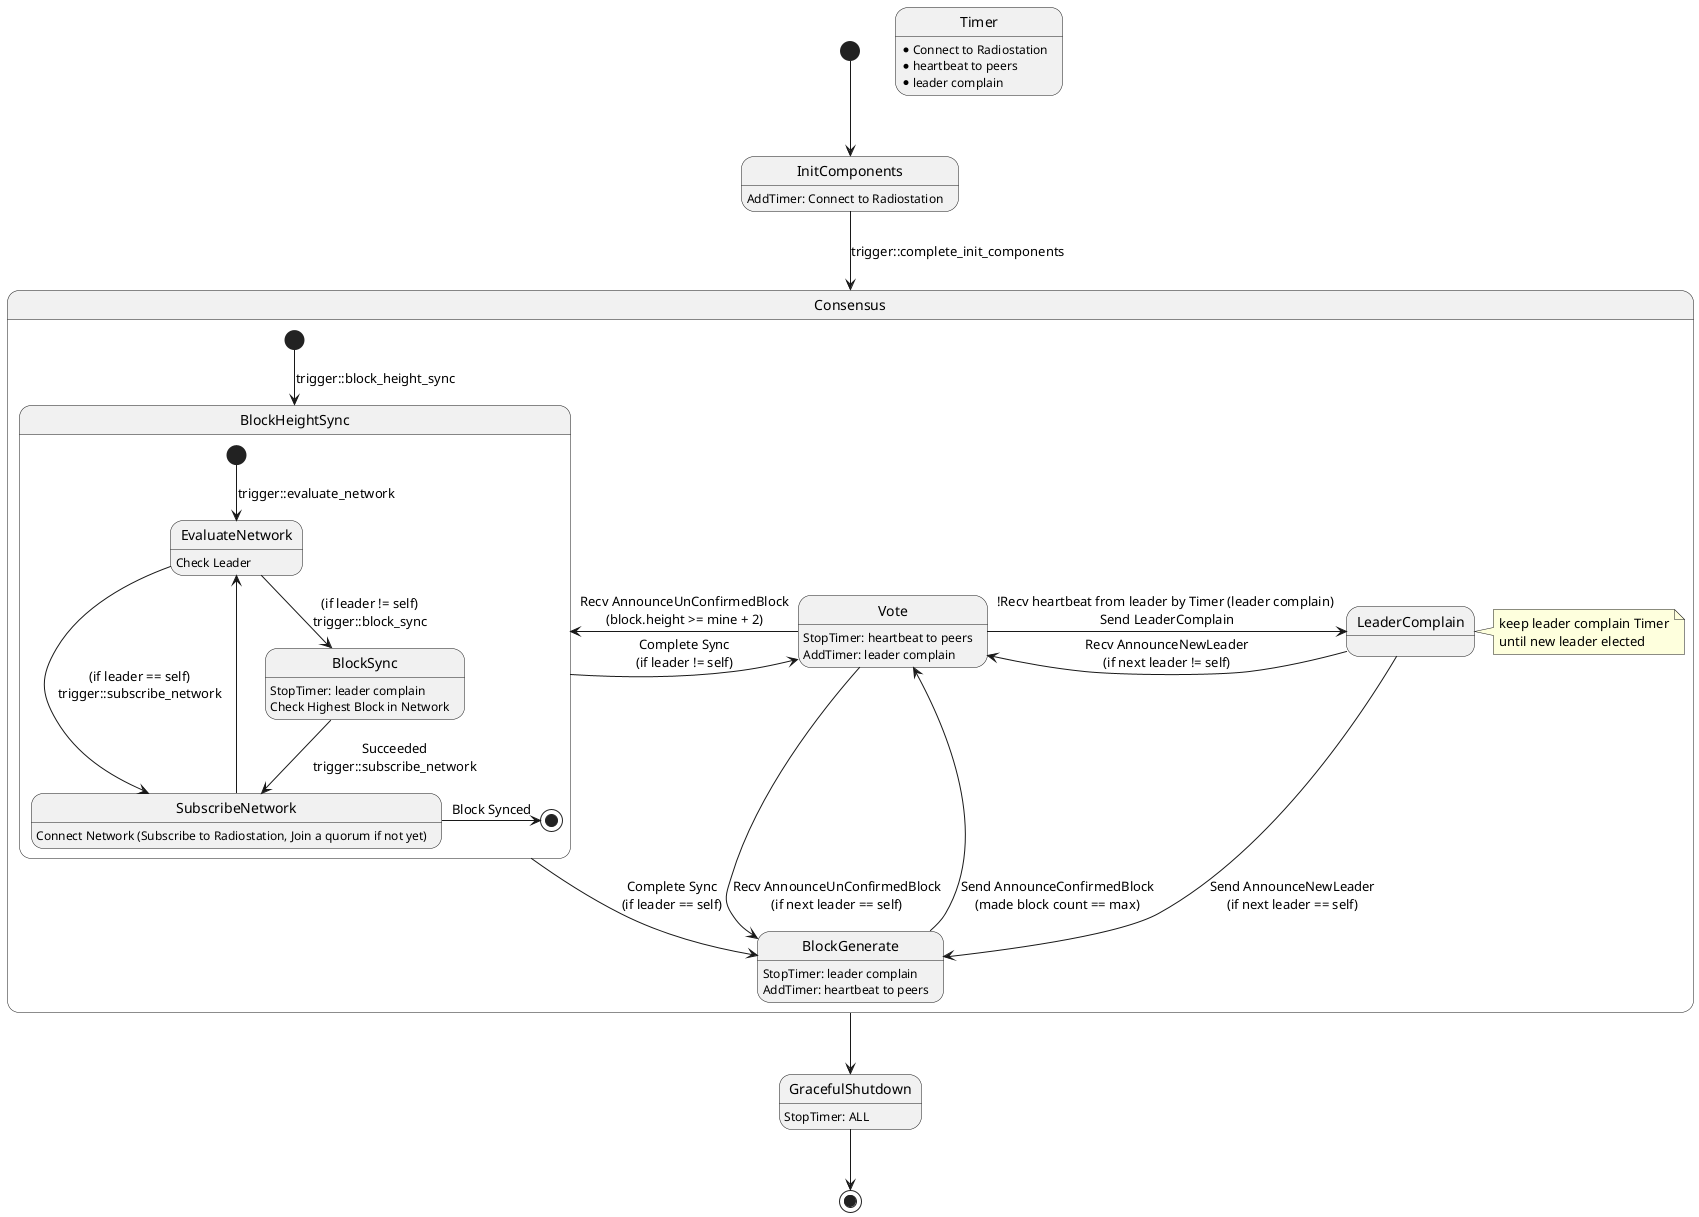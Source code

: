 @startuml State Machine in Siever

[*] --> InitComponents
InitComponents: AddTimer: Connect to Radiostation

InitComponents --> Consensus : trigger::complete_init_components

state Timer
Timer: * Connect to Radiostation
Timer: * heartbeat to peers
Timer: * leader complain

state Consensus {
    [*] --> BlockHeightSync : trigger::block_height_sync

    state BlockHeightSync {
        [*] --> EvaluateNetwork : trigger::evaluate_network

        EvaluateNetwork: Check Leader
        EvaluateNetwork --> BlockSync : (if leader != self)\ntrigger::block_sync
        EvaluateNetwork --> SubscribeNetwork : (if leader == self)\ntrigger::subscribe_network

        BlockSync: StopTimer: leader complain
        BlockSync: Check Highest Block in Network
        BlockSync --> SubscribeNetwork : Succeeded\ntrigger::subscribe_network

        SubscribeNetwork: Connect Network (Subscribe to Radiostation, Join a quorum if not yet)
        SubscribeNetwork -up-> EvaluateNetwork
        SubscribeNetwork -right-> [*] : Block Synced

    }
    BlockHeightSync --> BlockGenerate: Complete Sync\n(if leader == self)
    BlockHeightSync -> Vote: Complete Sync\n(if leader != self)

    BlockGenerate: StopTimer: leader complain
    BlockGenerate: AddTimer: heartbeat to peers
    BlockGenerate -> Vote : Send AnnounceConfirmedBlock\n(made block count == max)

    Vote: StopTimer: heartbeat to peers
    Vote: AddTimer: leader complain
    Vote -left-> BlockHeightSync : Recv AnnounceUnConfirmedBlock\n(block.height >= mine + 2)
    Vote -> BlockGenerate : Recv AnnounceUnConfirmedBlock\n(if next leader == self)
    Vote -> LeaderComplain : !Recv heartbeat from leader by Timer (leader complain) \nSend LeaderComplain

    state LeaderComplain
    note right of LeaderComplain
      keep leader complain Timer
      until new leader elected
    end note
    LeaderComplain -> Vote : Recv AnnounceNewLeader\n(if next leader != self)
    LeaderComplain --> BlockGenerate : Send AnnounceNewLeader\n(if next leader == self)
}

Consensus --> GracefulShutdown

GracefulShutdown: StopTimer: ALL
GracefulShutdown --> [*]

@enduml